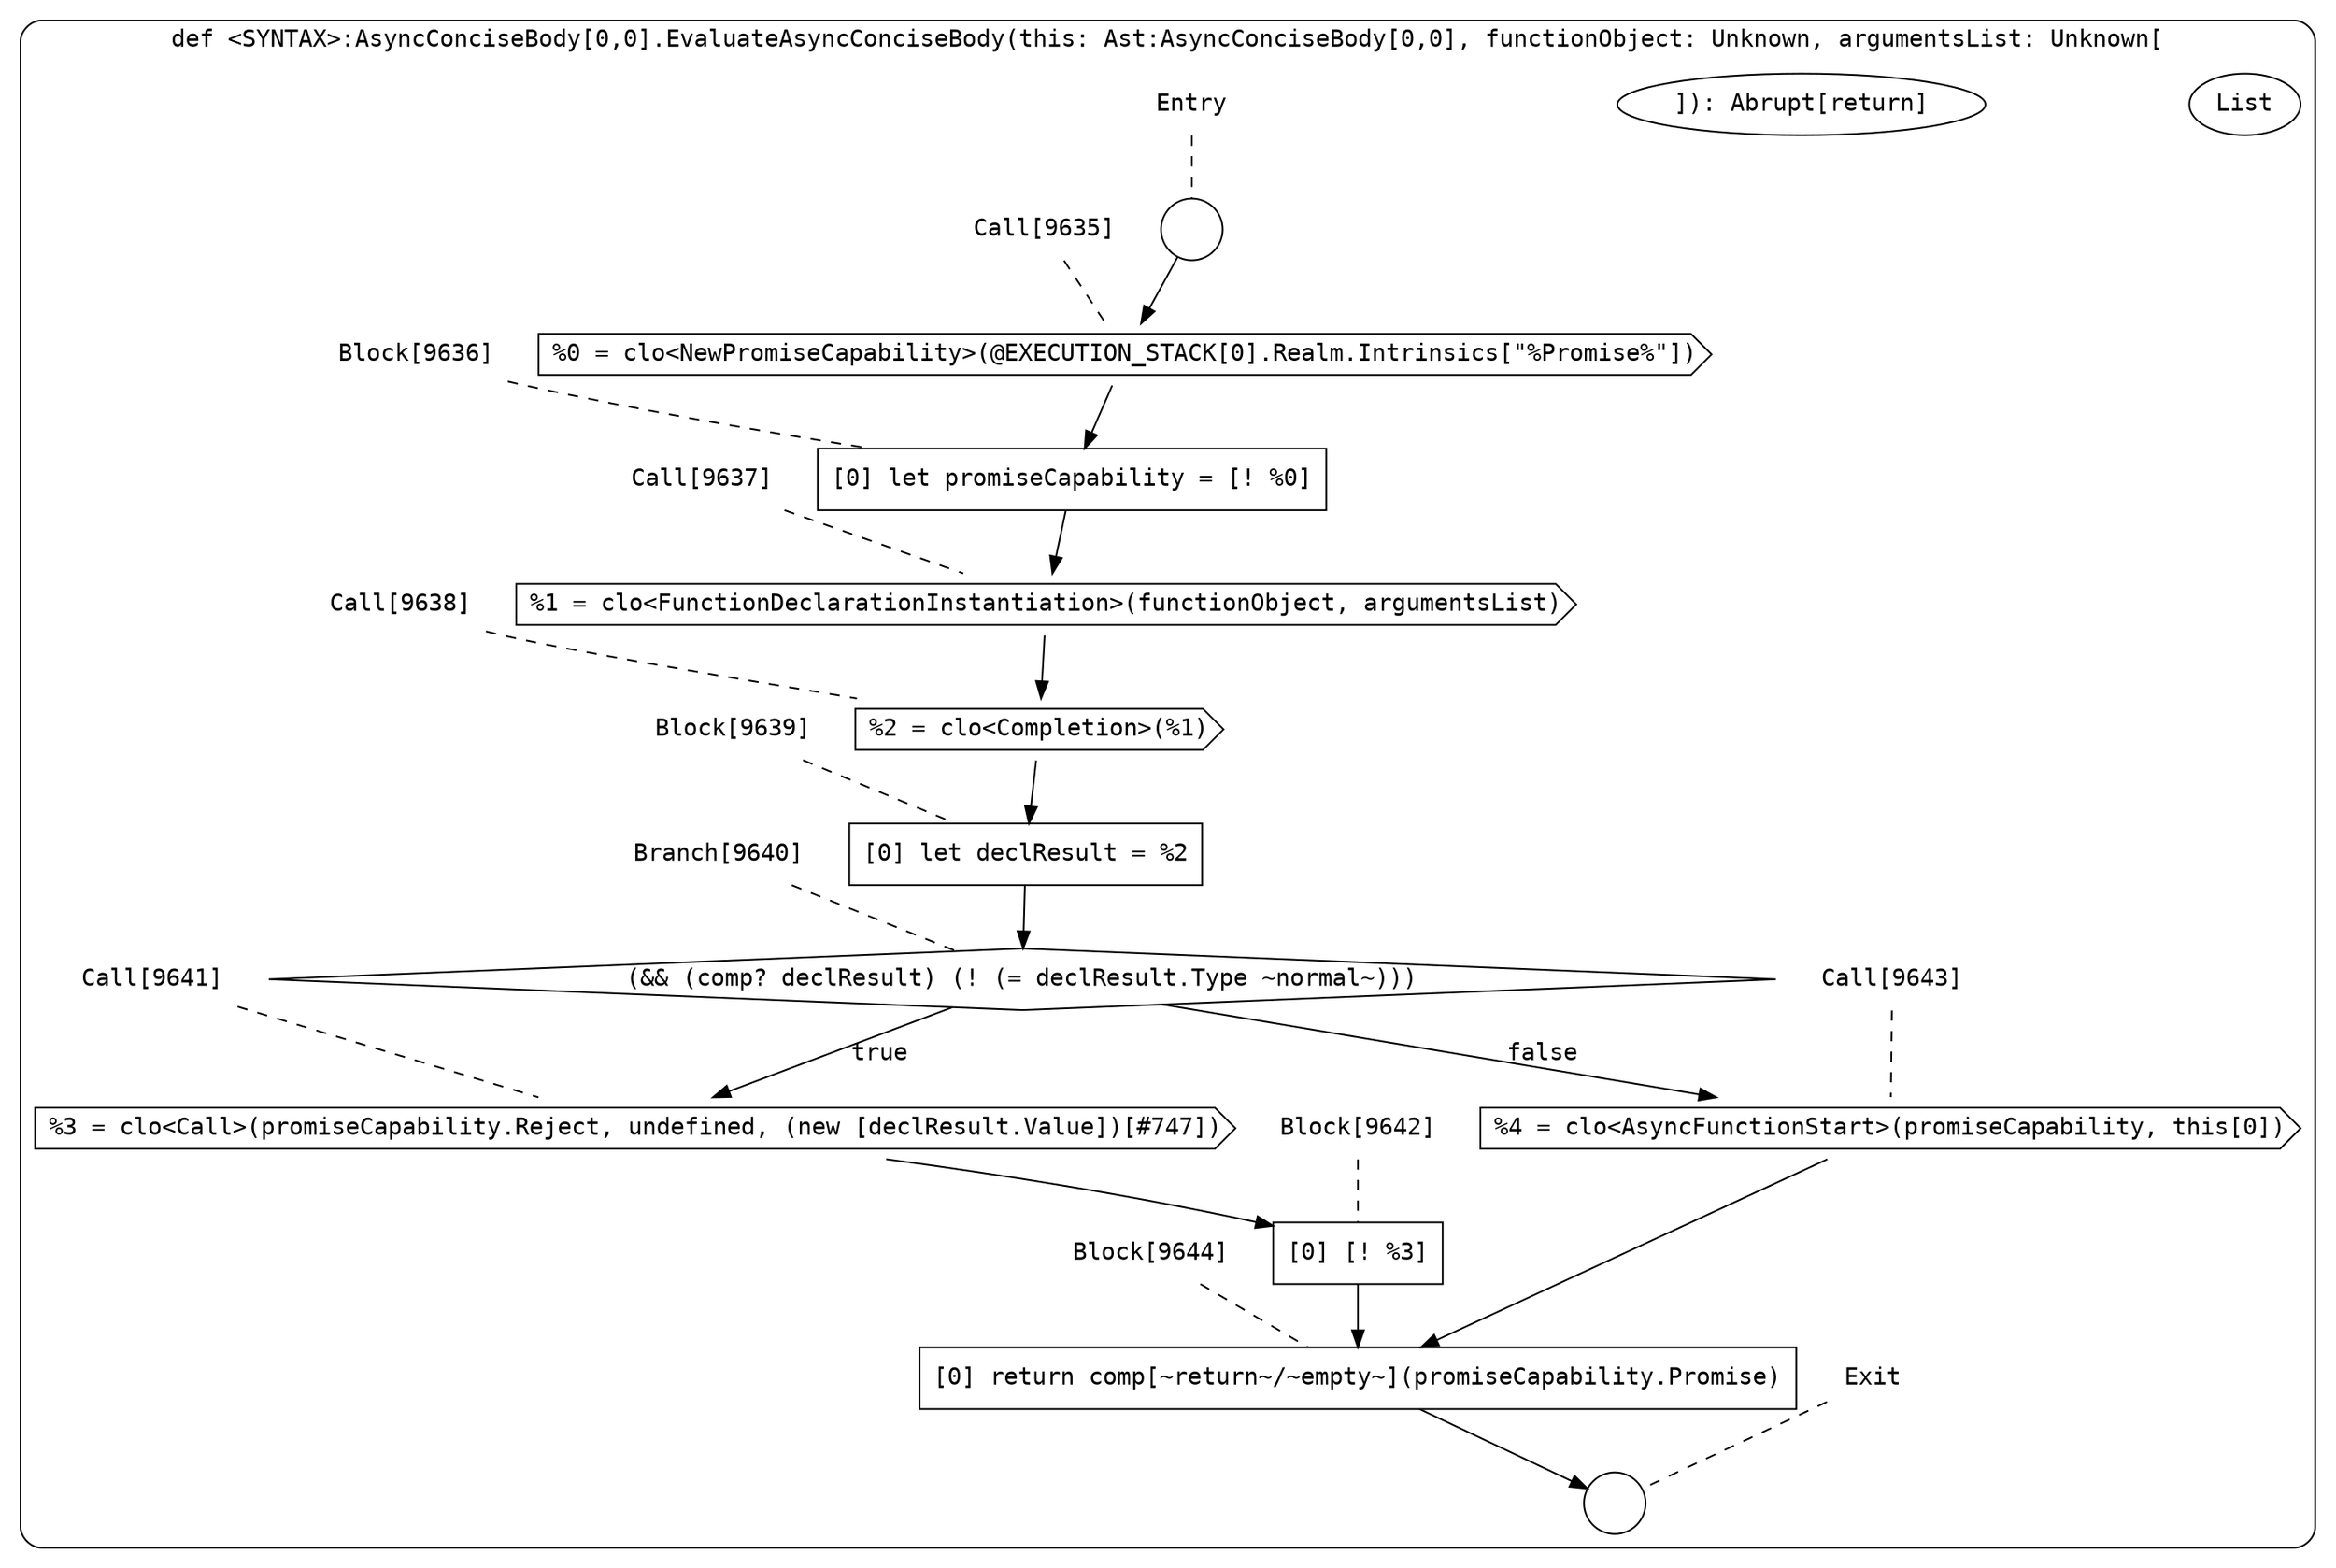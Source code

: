 digraph {
  graph [fontname = "Consolas"]
  node [fontname = "Consolas"]
  edge [fontname = "Consolas"]
  subgraph cluster1714 {
    label = "def <SYNTAX>:AsyncConciseBody[0,0].EvaluateAsyncConciseBody(this: Ast:AsyncConciseBody[0,0], functionObject: Unknown, argumentsList: Unknown["List"]): Abrupt[return]"
    style = rounded
    cluster1714_entry_name [shape=none, label=<<font color="black">Entry</font>>]
    cluster1714_entry_name -> cluster1714_entry [arrowhead=none, color="black", style=dashed]
    cluster1714_entry [shape=circle label=" " color="black" fillcolor="white" style=filled]
    cluster1714_entry -> node9635 [color="black"]
    cluster1714_exit_name [shape=none, label=<<font color="black">Exit</font>>]
    cluster1714_exit_name -> cluster1714_exit [arrowhead=none, color="black", style=dashed]
    cluster1714_exit [shape=circle label=" " color="black" fillcolor="white" style=filled]
    node9635_name [shape=none, label=<<font color="black">Call[9635]</font>>]
    node9635_name -> node9635 [arrowhead=none, color="black", style=dashed]
    node9635 [shape=cds, label=<<font color="black">%0 = clo&lt;NewPromiseCapability&gt;(@EXECUTION_STACK[0].Realm.Intrinsics[&quot;%Promise%&quot;])</font>> color="black" fillcolor="white", style=filled]
    node9635 -> node9636 [color="black"]
    node9636_name [shape=none, label=<<font color="black">Block[9636]</font>>]
    node9636_name -> node9636 [arrowhead=none, color="black", style=dashed]
    node9636 [shape=box, label=<<font color="black">[0] let promiseCapability = [! %0]<BR ALIGN="LEFT"/></font>> color="black" fillcolor="white", style=filled]
    node9636 -> node9637 [color="black"]
    node9637_name [shape=none, label=<<font color="black">Call[9637]</font>>]
    node9637_name -> node9637 [arrowhead=none, color="black", style=dashed]
    node9637 [shape=cds, label=<<font color="black">%1 = clo&lt;FunctionDeclarationInstantiation&gt;(functionObject, argumentsList)</font>> color="black" fillcolor="white", style=filled]
    node9637 -> node9638 [color="black"]
    node9638_name [shape=none, label=<<font color="black">Call[9638]</font>>]
    node9638_name -> node9638 [arrowhead=none, color="black", style=dashed]
    node9638 [shape=cds, label=<<font color="black">%2 = clo&lt;Completion&gt;(%1)</font>> color="black" fillcolor="white", style=filled]
    node9638 -> node9639 [color="black"]
    node9639_name [shape=none, label=<<font color="black">Block[9639]</font>>]
    node9639_name -> node9639 [arrowhead=none, color="black", style=dashed]
    node9639 [shape=box, label=<<font color="black">[0] let declResult = %2<BR ALIGN="LEFT"/></font>> color="black" fillcolor="white", style=filled]
    node9639 -> node9640 [color="black"]
    node9640_name [shape=none, label=<<font color="black">Branch[9640]</font>>]
    node9640_name -> node9640 [arrowhead=none, color="black", style=dashed]
    node9640 [shape=diamond, label=<<font color="black">(&amp;&amp; (comp? declResult) (! (= declResult.Type ~normal~)))</font>> color="black" fillcolor="white", style=filled]
    node9640 -> node9641 [label=<<font color="black">true</font>> color="black"]
    node9640 -> node9643 [label=<<font color="black">false</font>> color="black"]
    node9641_name [shape=none, label=<<font color="black">Call[9641]</font>>]
    node9641_name -> node9641 [arrowhead=none, color="black", style=dashed]
    node9641 [shape=cds, label=<<font color="black">%3 = clo&lt;Call&gt;(promiseCapability.Reject, undefined, (new [declResult.Value])[#747])</font>> color="black" fillcolor="white", style=filled]
    node9641 -> node9642 [color="black"]
    node9643_name [shape=none, label=<<font color="black">Call[9643]</font>>]
    node9643_name -> node9643 [arrowhead=none, color="black", style=dashed]
    node9643 [shape=cds, label=<<font color="black">%4 = clo&lt;AsyncFunctionStart&gt;(promiseCapability, this[0])</font>> color="black" fillcolor="white", style=filled]
    node9643 -> node9644 [color="black"]
    node9642_name [shape=none, label=<<font color="black">Block[9642]</font>>]
    node9642_name -> node9642 [arrowhead=none, color="black", style=dashed]
    node9642 [shape=box, label=<<font color="black">[0] [! %3]<BR ALIGN="LEFT"/></font>> color="black" fillcolor="white", style=filled]
    node9642 -> node9644 [color="black"]
    node9644_name [shape=none, label=<<font color="black">Block[9644]</font>>]
    node9644_name -> node9644 [arrowhead=none, color="black", style=dashed]
    node9644 [shape=box, label=<<font color="black">[0] return comp[~return~/~empty~](promiseCapability.Promise)<BR ALIGN="LEFT"/></font>> color="black" fillcolor="white", style=filled]
    node9644 -> cluster1714_exit [color="black"]
  }
}